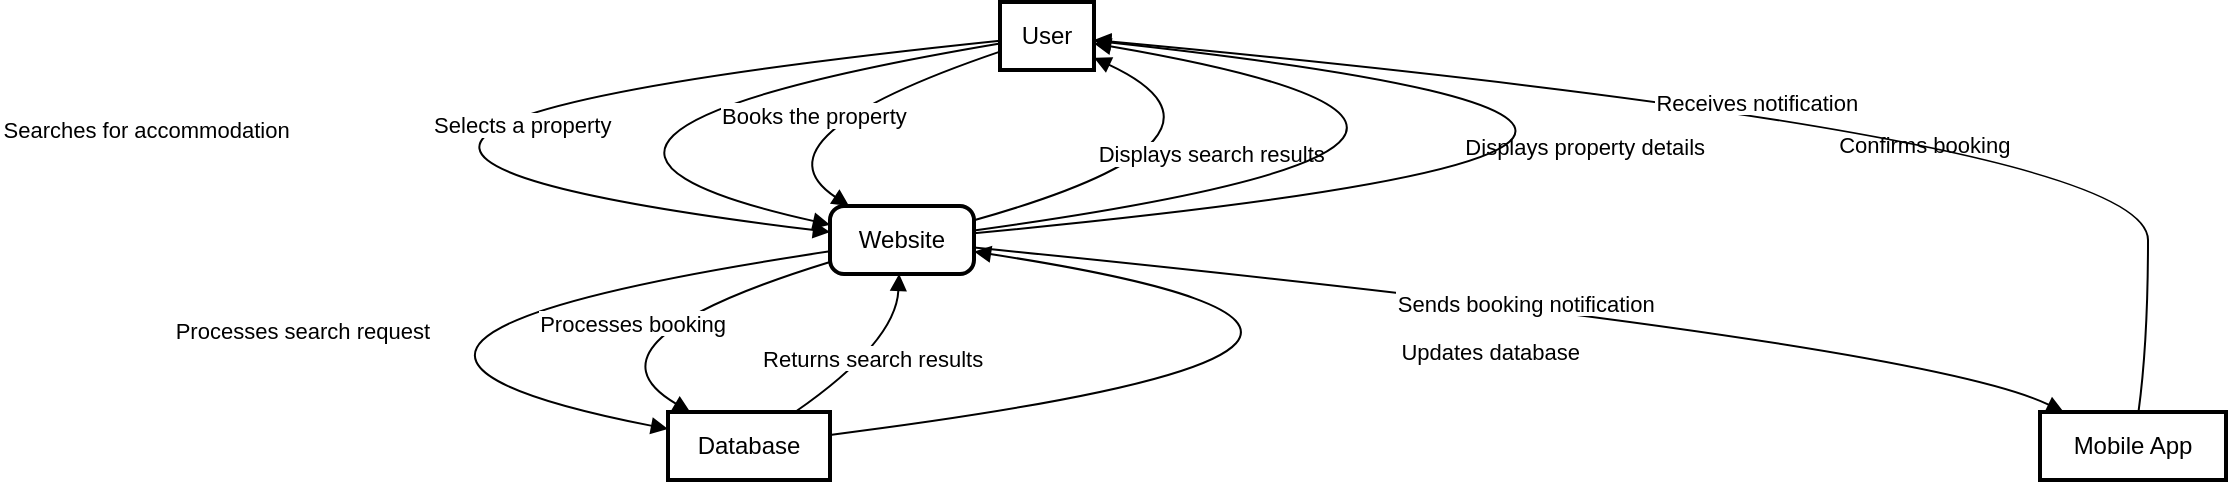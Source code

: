 <mxfile version="24.6.4" type="github">
  <diagram name="Page-1" id="2SXbTjZIPWfZh6gTUiFF">
    <mxGraphModel>
      <root>
        <mxCell id="0" />
        <mxCell id="1" parent="0" />
        <mxCell id="2" value="User" style="whiteSpace=wrap;strokeWidth=2;" vertex="1" parent="1">
          <mxGeometry x="572" width="47" height="34" as="geometry" />
        </mxCell>
        <mxCell id="3" value="Website" style="rounded=1;absoluteArcSize=1;arcSize=14;whiteSpace=wrap;strokeWidth=2;" vertex="1" parent="1">
          <mxGeometry x="487" y="102" width="72" height="34" as="geometry" />
        </mxCell>
        <mxCell id="4" value="Database" style="whiteSpace=wrap;strokeWidth=2;" vertex="1" parent="1">
          <mxGeometry x="406" y="205" width="81" height="34" as="geometry" />
        </mxCell>
        <mxCell id="5" value="Mobile App" style="whiteSpace=wrap;strokeWidth=2;" vertex="1" parent="1">
          <mxGeometry x="1092" y="205" width="93" height="34" as="geometry" />
        </mxCell>
        <mxCell id="6" value="Searches for accommodation" style="curved=1;startArrow=none;endArrow=block;exitX=0;exitY=0.57;entryX=-0.01;entryY=0.38;" edge="1" parent="1" source="2" target="3">
          <mxGeometry relative="1" as="geometry">
            <Array as="points">
              <mxPoint x="103" y="68" />
            </Array>
          </mxGeometry>
        </mxCell>
        <mxCell id="7" value="Processes search request" style="curved=1;startArrow=none;endArrow=block;exitX=-0.01;exitY=0.67;entryX=0;entryY=0.25;" edge="1" parent="1" source="3" target="4">
          <mxGeometry relative="1" as="geometry">
            <Array as="points">
              <mxPoint x="184" y="170" />
            </Array>
          </mxGeometry>
        </mxCell>
        <mxCell id="8" value="Returns search results" style="curved=1;startArrow=none;endArrow=block;exitX=0.79;exitY=-0.01;entryX=0.48;entryY=1;" edge="1" parent="1" source="4" target="3">
          <mxGeometry relative="1" as="geometry">
            <Array as="points">
              <mxPoint x="520" y="170" />
            </Array>
          </mxGeometry>
        </mxCell>
        <mxCell id="9" value="Displays search results" style="curved=1;startArrow=none;endArrow=block;exitX=1;exitY=0.21;entryX=1;entryY=0.82;" edge="1" parent="1" source="3" target="2">
          <mxGeometry relative="1" as="geometry">
            <Array as="points">
              <mxPoint x="705" y="68" />
            </Array>
          </mxGeometry>
        </mxCell>
        <mxCell id="10" value="Selects a property" style="curved=1;startArrow=none;endArrow=block;exitX=0;exitY=0.61;entryX=-0.01;entryY=0.27;" edge="1" parent="1" source="2" target="3">
          <mxGeometry relative="1" as="geometry">
            <Array as="points">
              <mxPoint x="292" y="68" />
            </Array>
          </mxGeometry>
        </mxCell>
        <mxCell id="11" value="Displays property details" style="curved=1;startArrow=none;endArrow=block;exitX=1;exitY=0.36;entryX=1;entryY=0.61;" edge="1" parent="1" source="3" target="2">
          <mxGeometry relative="1" as="geometry">
            <Array as="points">
              <mxPoint x="894" y="68" />
            </Array>
          </mxGeometry>
        </mxCell>
        <mxCell id="12" value="Books the property" style="curved=1;startArrow=none;endArrow=block;exitX=0;exitY=0.73;entryX=0.14;entryY=0.01;" edge="1" parent="1" source="2" target="3">
          <mxGeometry relative="1" as="geometry">
            <Array as="points">
              <mxPoint x="445" y="68" />
            </Array>
          </mxGeometry>
        </mxCell>
        <mxCell id="13" value="Processes booking" style="curved=1;startArrow=none;endArrow=block;exitX=-0.01;exitY=0.83;entryX=0.13;entryY=-0.01;" edge="1" parent="1" source="3" target="4">
          <mxGeometry relative="1" as="geometry">
            <Array as="points">
              <mxPoint x="357" y="170" />
            </Array>
          </mxGeometry>
        </mxCell>
        <mxCell id="14" value="Updates database" style="curved=1;startArrow=none;endArrow=block;exitX=0.99;exitY=0.34;entryX=1;entryY=0.67;" edge="1" parent="1" source="4" target="3">
          <mxGeometry relative="1" as="geometry">
            <Array as="points">
              <mxPoint x="853" y="170" />
            </Array>
          </mxGeometry>
        </mxCell>
        <mxCell id="15" value="Confirms booking" style="curved=1;startArrow=none;endArrow=block;exitX=1;exitY=0.4;entryX=1;entryY=0.57;" edge="1" parent="1" source="3" target="2">
          <mxGeometry relative="1" as="geometry">
            <Array as="points">
              <mxPoint x="1064" y="68" />
            </Array>
          </mxGeometry>
        </mxCell>
        <mxCell id="16" value="Sends booking notification" style="curved=1;startArrow=none;endArrow=block;exitX=1;exitY=0.61;entryX=0.12;entryY=-0.01;" edge="1" parent="1" source="3" target="5">
          <mxGeometry relative="1" as="geometry">
            <Array as="points">
              <mxPoint x="1032" y="170" />
            </Array>
          </mxGeometry>
        </mxCell>
        <mxCell id="17" value="Receives notification" style="curved=1;startArrow=none;endArrow=block;exitX=0.53;exitY=-0.01;entryX=1;entryY=0.56;" edge="1" parent="1" source="5" target="2">
          <mxGeometry relative="1" as="geometry">
            <Array as="points">
              <mxPoint x="1146" y="170" />
              <mxPoint x="1146" y="68" />
            </Array>
          </mxGeometry>
        </mxCell>
      </root>
    </mxGraphModel>
  </diagram>
</mxfile>
